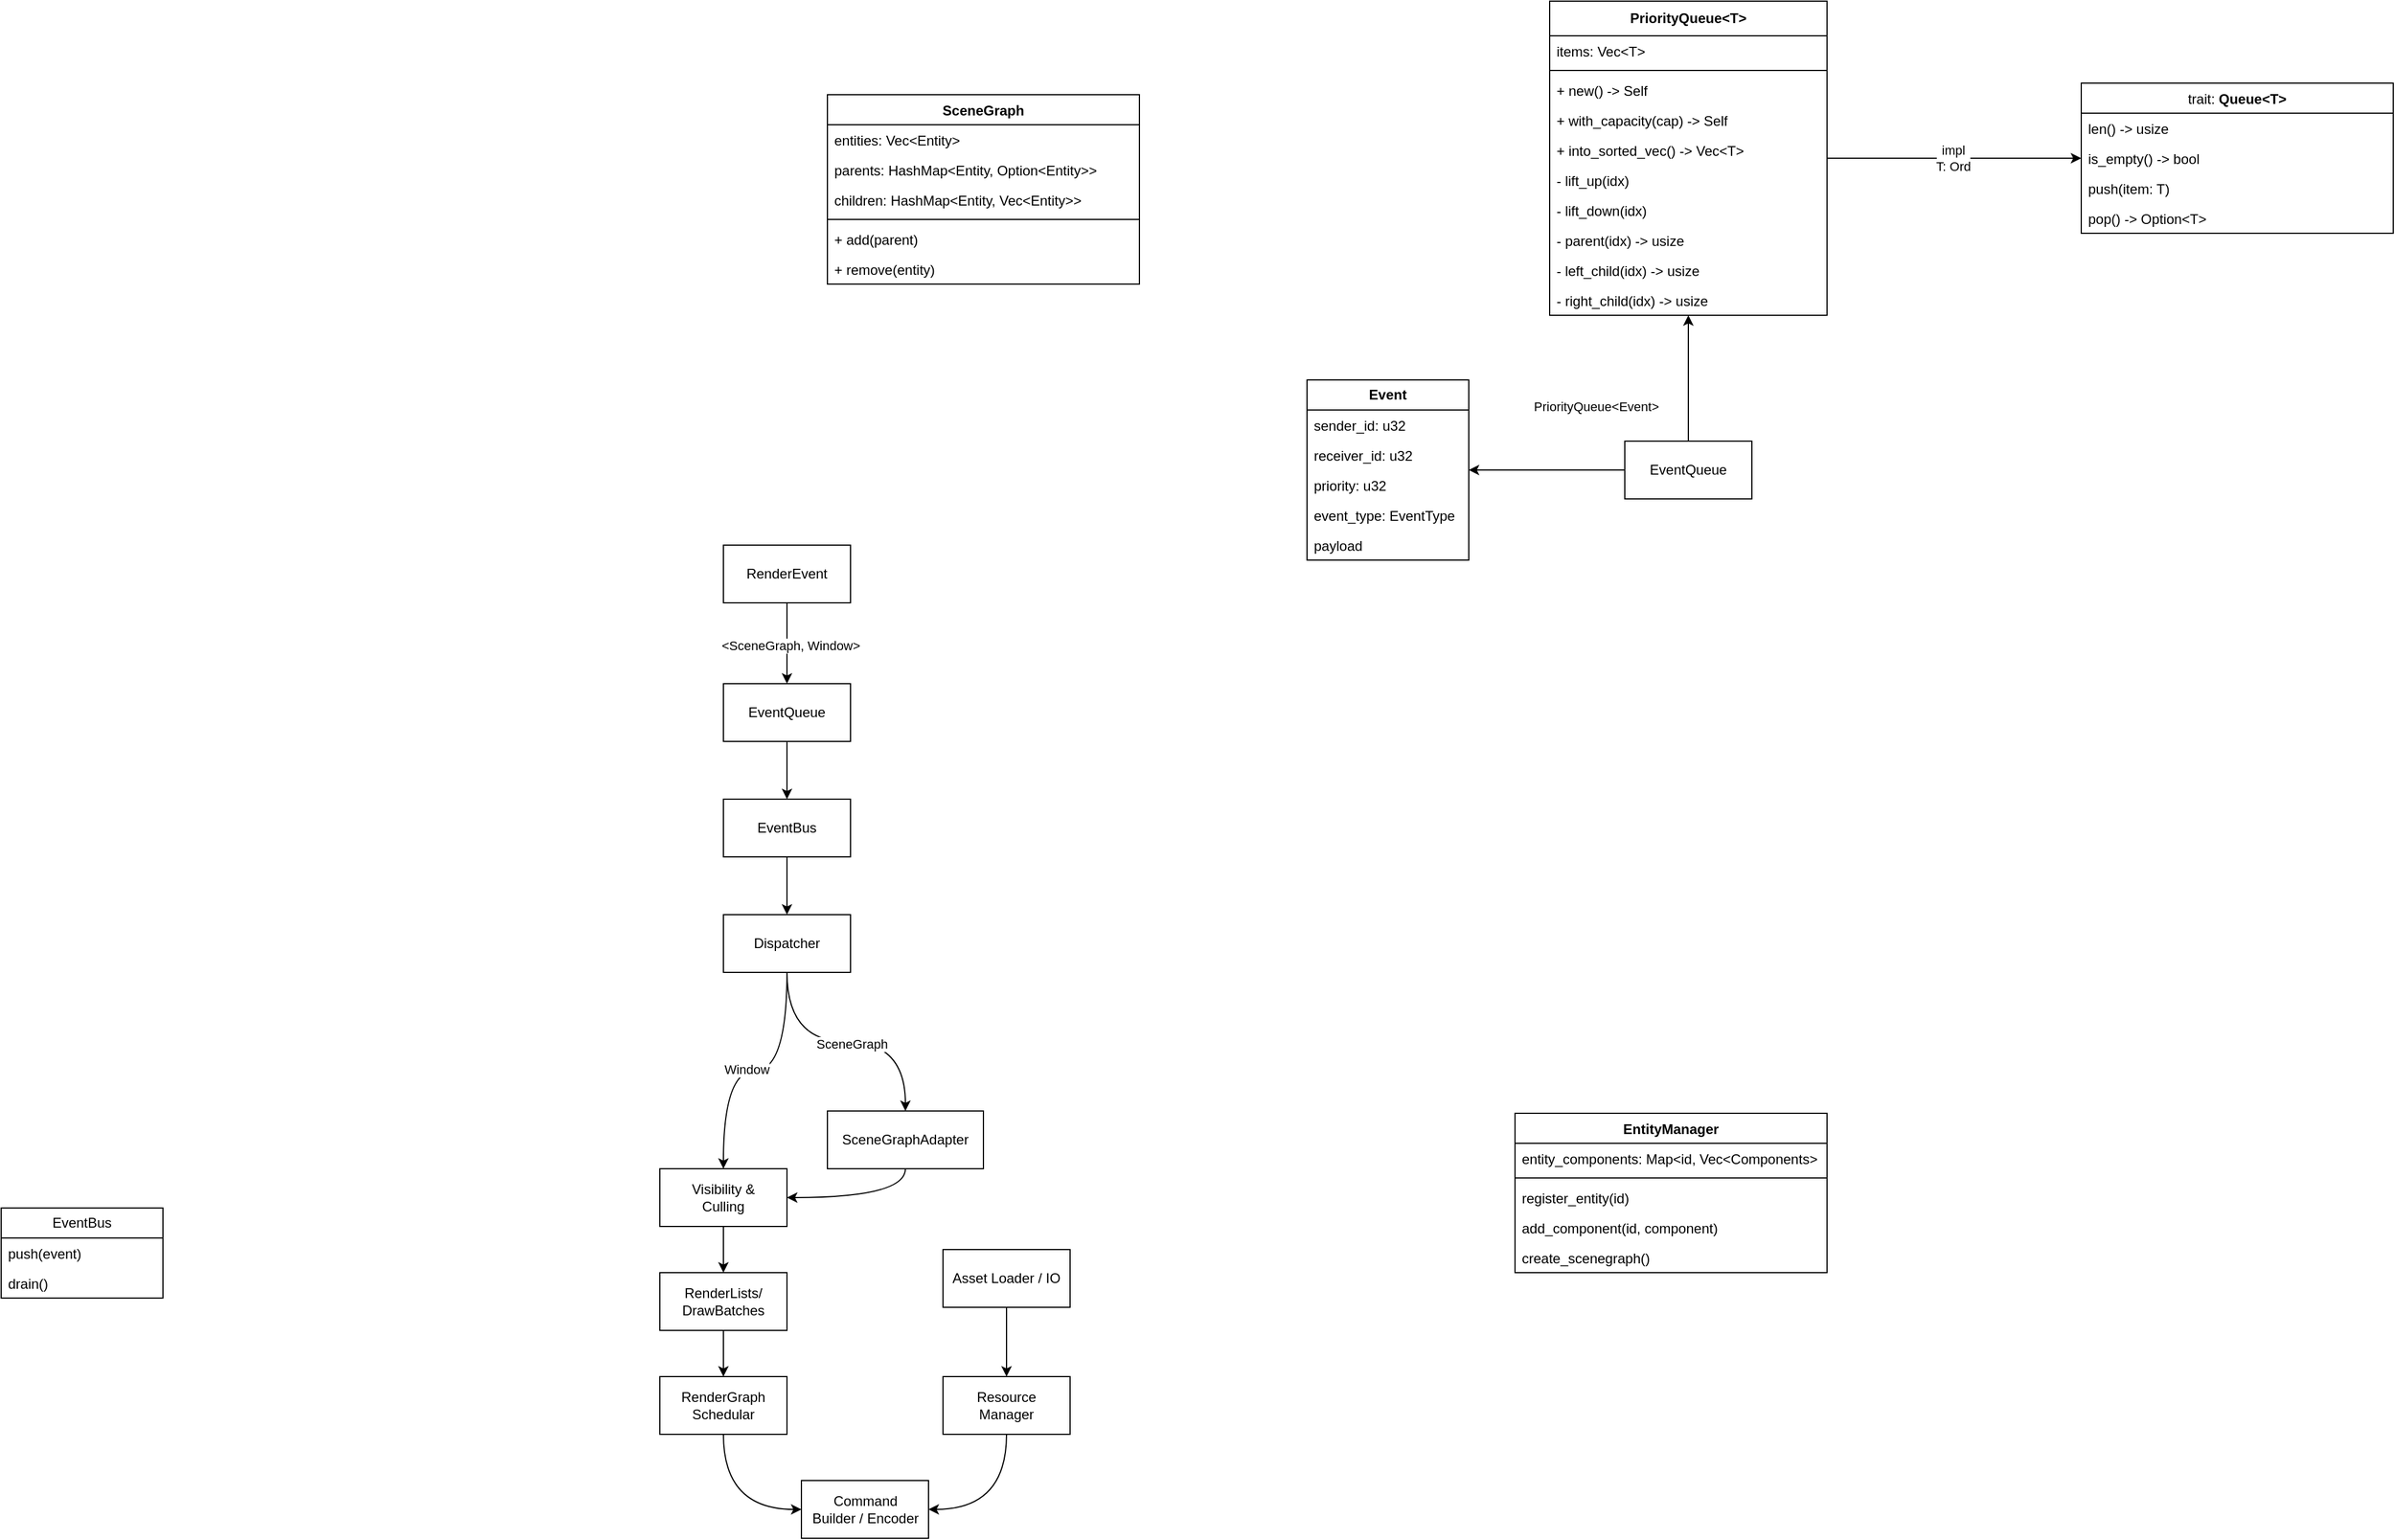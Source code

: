 <mxfile version="28.2.1">
  <diagram name="Page-1" id="SgjVkiHpOriX0zcrWdsi">
    <mxGraphModel dx="3227" dy="2580" grid="1" gridSize="10" guides="1" tooltips="1" connect="1" arrows="1" fold="1" page="1" pageScale="1" pageWidth="850" pageHeight="1100" math="0" shadow="0">
      <root>
        <mxCell id="0" />
        <mxCell id="1" parent="0" />
        <mxCell id="oiWjbPKBmij4qANT0MO2-24" style="edgeStyle=orthogonalEdgeStyle;rounded=0;orthogonalLoop=1;jettySize=auto;html=1;entryX=0.5;entryY=0;entryDx=0;entryDy=0;curved=1;exitX=0.5;exitY=1;exitDx=0;exitDy=0;" parent="1" source="oiWjbPKBmij4qANT0MO2-85" target="oiWjbPKBmij4qANT0MO2-21" edge="1">
          <mxGeometry relative="1" as="geometry">
            <mxPoint x="210" y="410" as="sourcePoint" />
          </mxGeometry>
        </mxCell>
        <mxCell id="oiWjbPKBmij4qANT0MO2-28" value="SceneGraph" style="edgeLabel;html=1;align=center;verticalAlign=middle;resizable=0;points=[];" parent="oiWjbPKBmij4qANT0MO2-24" vertex="1" connectable="0">
          <mxGeometry x="0.041" y="-2" relative="1" as="geometry">
            <mxPoint as="offset" />
          </mxGeometry>
        </mxCell>
        <mxCell id="oiWjbPKBmij4qANT0MO2-25" style="edgeStyle=orthogonalEdgeStyle;rounded=0;orthogonalLoop=1;jettySize=auto;html=1;exitX=0.5;exitY=1;exitDx=0;exitDy=0;entryX=0.5;entryY=0;entryDx=0;entryDy=0;curved=1;" parent="1" source="oiWjbPKBmij4qANT0MO2-85" target="oiWjbPKBmij4qANT0MO2-23" edge="1">
          <mxGeometry relative="1" as="geometry">
            <mxPoint x="210" y="410" as="sourcePoint" />
          </mxGeometry>
        </mxCell>
        <mxCell id="oiWjbPKBmij4qANT0MO2-27" value="Window" style="edgeLabel;html=1;align=center;verticalAlign=middle;resizable=0;points=[];" parent="oiWjbPKBmij4qANT0MO2-25" vertex="1" connectable="0">
          <mxGeometry x="0.07" y="-1" relative="1" as="geometry">
            <mxPoint as="offset" />
          </mxGeometry>
        </mxCell>
        <mxCell id="oiWjbPKBmij4qANT0MO2-26" style="edgeStyle=orthogonalEdgeStyle;rounded=0;orthogonalLoop=1;jettySize=auto;html=1;exitX=0.5;exitY=1;exitDx=0;exitDy=0;entryX=1;entryY=0.5;entryDx=0;entryDy=0;curved=1;" parent="1" source="oiWjbPKBmij4qANT0MO2-21" target="oiWjbPKBmij4qANT0MO2-23" edge="1">
          <mxGeometry relative="1" as="geometry" />
        </mxCell>
        <mxCell id="oiWjbPKBmij4qANT0MO2-21" value="SceneGraphAdapter" style="html=1;whiteSpace=wrap;" parent="1" vertex="1">
          <mxGeometry x="245" y="510" width="135" height="50" as="geometry" />
        </mxCell>
        <mxCell id="oiWjbPKBmij4qANT0MO2-30" style="edgeStyle=orthogonalEdgeStyle;rounded=0;orthogonalLoop=1;jettySize=auto;html=1;exitX=0.5;exitY=1;exitDx=0;exitDy=0;entryX=0.5;entryY=0;entryDx=0;entryDy=0;" parent="1" source="oiWjbPKBmij4qANT0MO2-23" target="oiWjbPKBmij4qANT0MO2-29" edge="1">
          <mxGeometry relative="1" as="geometry" />
        </mxCell>
        <mxCell id="oiWjbPKBmij4qANT0MO2-23" value="&lt;div&gt;Visibility &amp;amp;&lt;/div&gt;&lt;div&gt;Culling&lt;/div&gt;" style="html=1;whiteSpace=wrap;" parent="1" vertex="1">
          <mxGeometry x="100" y="560" width="110" height="50" as="geometry" />
        </mxCell>
        <mxCell id="oiWjbPKBmij4qANT0MO2-32" style="edgeStyle=orthogonalEdgeStyle;rounded=0;orthogonalLoop=1;jettySize=auto;html=1;exitX=0.5;exitY=1;exitDx=0;exitDy=0;entryX=0.5;entryY=0;entryDx=0;entryDy=0;" parent="1" source="oiWjbPKBmij4qANT0MO2-29" target="oiWjbPKBmij4qANT0MO2-31" edge="1">
          <mxGeometry relative="1" as="geometry" />
        </mxCell>
        <mxCell id="oiWjbPKBmij4qANT0MO2-29" value="&lt;div&gt;RenderLists/&lt;/div&gt;&lt;div&gt;DrawBatches&lt;/div&gt;" style="html=1;whiteSpace=wrap;" parent="1" vertex="1">
          <mxGeometry x="100" y="650" width="110" height="50" as="geometry" />
        </mxCell>
        <mxCell id="oiWjbPKBmij4qANT0MO2-35" style="edgeStyle=orthogonalEdgeStyle;rounded=0;orthogonalLoop=1;jettySize=auto;html=1;exitX=0.5;exitY=1;exitDx=0;exitDy=0;entryX=0;entryY=0.5;entryDx=0;entryDy=0;curved=1;" parent="1" source="oiWjbPKBmij4qANT0MO2-31" target="oiWjbPKBmij4qANT0MO2-34" edge="1">
          <mxGeometry relative="1" as="geometry" />
        </mxCell>
        <mxCell id="oiWjbPKBmij4qANT0MO2-31" value="&lt;div&gt;RenderGraph&lt;/div&gt;&lt;div&gt;Schedular&lt;/div&gt;" style="html=1;whiteSpace=wrap;" parent="1" vertex="1">
          <mxGeometry x="100" y="740" width="110" height="50" as="geometry" />
        </mxCell>
        <mxCell id="oiWjbPKBmij4qANT0MO2-41" style="edgeStyle=orthogonalEdgeStyle;rounded=0;orthogonalLoop=1;jettySize=auto;html=1;exitX=0.5;exitY=1;exitDx=0;exitDy=0;entryX=1;entryY=0.5;entryDx=0;entryDy=0;curved=1;" parent="1" source="oiWjbPKBmij4qANT0MO2-33" target="oiWjbPKBmij4qANT0MO2-34" edge="1">
          <mxGeometry relative="1" as="geometry" />
        </mxCell>
        <mxCell id="oiWjbPKBmij4qANT0MO2-33" value="&lt;div&gt;Resource&lt;/div&gt;&lt;div&gt;Manager&lt;/div&gt;" style="html=1;whiteSpace=wrap;" parent="1" vertex="1">
          <mxGeometry x="345" y="740" width="110" height="50" as="geometry" />
        </mxCell>
        <mxCell id="oiWjbPKBmij4qANT0MO2-34" value="&lt;div&gt;Command&lt;/div&gt;&lt;div&gt;Builder / Encoder&lt;/div&gt;" style="html=1;whiteSpace=wrap;" parent="1" vertex="1">
          <mxGeometry x="222.5" y="830" width="110" height="50" as="geometry" />
        </mxCell>
        <mxCell id="oiWjbPKBmij4qANT0MO2-42" style="edgeStyle=orthogonalEdgeStyle;rounded=0;orthogonalLoop=1;jettySize=auto;html=1;exitX=0.5;exitY=1;exitDx=0;exitDy=0;entryX=0.5;entryY=0;entryDx=0;entryDy=0;" parent="1" source="oiWjbPKBmij4qANT0MO2-40" target="oiWjbPKBmij4qANT0MO2-33" edge="1">
          <mxGeometry relative="1" as="geometry" />
        </mxCell>
        <mxCell id="oiWjbPKBmij4qANT0MO2-40" value="Asset Loader / IO" style="html=1;whiteSpace=wrap;" parent="1" vertex="1">
          <mxGeometry x="345" y="630" width="110" height="50" as="geometry" />
        </mxCell>
        <mxCell id="oiWjbPKBmij4qANT0MO2-43" value="&lt;b&gt;Event&lt;/b&gt;" style="swimlane;fontStyle=0;childLayout=stackLayout;horizontal=1;startSize=26;fillColor=none;horizontalStack=0;resizeParent=1;resizeParentMax=0;resizeLast=0;collapsible=1;marginBottom=0;whiteSpace=wrap;html=1;" parent="1" vertex="1">
          <mxGeometry x="660" y="-123" width="140" height="156" as="geometry" />
        </mxCell>
        <mxCell id="oiWjbPKBmij4qANT0MO2-44" value="sender_id: u32" style="text;strokeColor=none;fillColor=none;align=left;verticalAlign=top;spacingLeft=4;spacingRight=4;overflow=hidden;rotatable=0;points=[[0,0.5],[1,0.5]];portConstraint=eastwest;whiteSpace=wrap;html=1;" parent="oiWjbPKBmij4qANT0MO2-43" vertex="1">
          <mxGeometry y="26" width="140" height="26" as="geometry" />
        </mxCell>
        <mxCell id="oiWjbPKBmij4qANT0MO2-45" value="&lt;div&gt;receiver_id: u32&lt;/div&gt;" style="text;strokeColor=none;fillColor=none;align=left;verticalAlign=top;spacingLeft=4;spacingRight=4;overflow=hidden;rotatable=0;points=[[0,0.5],[1,0.5]];portConstraint=eastwest;whiteSpace=wrap;html=1;" parent="oiWjbPKBmij4qANT0MO2-43" vertex="1">
          <mxGeometry y="52" width="140" height="26" as="geometry" />
        </mxCell>
        <mxCell id="oiWjbPKBmij4qANT0MO2-46" value="&lt;div&gt;priority: u32&lt;/div&gt;" style="text;strokeColor=none;fillColor=none;align=left;verticalAlign=top;spacingLeft=4;spacingRight=4;overflow=hidden;rotatable=0;points=[[0,0.5],[1,0.5]];portConstraint=eastwest;whiteSpace=wrap;html=1;" parent="oiWjbPKBmij4qANT0MO2-43" vertex="1">
          <mxGeometry y="78" width="140" height="26" as="geometry" />
        </mxCell>
        <mxCell id="oiWjbPKBmij4qANT0MO2-51" value="event_type: EventType" style="text;strokeColor=none;fillColor=none;align=left;verticalAlign=top;spacingLeft=4;spacingRight=4;overflow=hidden;rotatable=0;points=[[0,0.5],[1,0.5]];portConstraint=eastwest;whiteSpace=wrap;html=1;" parent="oiWjbPKBmij4qANT0MO2-43" vertex="1">
          <mxGeometry y="104" width="140" height="26" as="geometry" />
        </mxCell>
        <mxCell id="oiWjbPKBmij4qANT0MO2-52" value="payload" style="text;strokeColor=none;fillColor=none;align=left;verticalAlign=top;spacingLeft=4;spacingRight=4;overflow=hidden;rotatable=0;points=[[0,0.5],[1,0.5]];portConstraint=eastwest;whiteSpace=wrap;html=1;" parent="oiWjbPKBmij4qANT0MO2-43" vertex="1">
          <mxGeometry y="130" width="140" height="26" as="geometry" />
        </mxCell>
        <mxCell id="oiWjbPKBmij4qANT0MO2-91" style="edgeStyle=orthogonalEdgeStyle;rounded=0;orthogonalLoop=1;jettySize=auto;html=1;exitX=0.5;exitY=1;exitDx=0;exitDy=0;entryX=0.5;entryY=0;entryDx=0;entryDy=0;" parent="1" source="c7YChy65UK7itfgcdQi3-41" target="oiWjbPKBmij4qANT0MO2-89" edge="1">
          <mxGeometry relative="1" as="geometry">
            <mxPoint x="210" y="190" as="sourcePoint" />
          </mxGeometry>
        </mxCell>
        <mxCell id="oiWjbPKBmij4qANT0MO2-72" style="edgeStyle=orthogonalEdgeStyle;rounded=0;orthogonalLoop=1;jettySize=auto;html=1;entryX=0.5;entryY=0;entryDx=0;entryDy=0;exitX=0.5;exitY=1;exitDx=0;exitDy=0;" parent="1" source="oiWjbPKBmij4qANT0MO2-89" target="oiWjbPKBmij4qANT0MO2-85" edge="1">
          <mxGeometry relative="1" as="geometry">
            <mxPoint x="210" y="57" as="sourcePoint" />
            <mxPoint x="210" y="160" as="targetPoint" />
          </mxGeometry>
        </mxCell>
        <mxCell id="oiWjbPKBmij4qANT0MO2-85" value="Dispatcher" style="html=1;whiteSpace=wrap;" parent="1" vertex="1">
          <mxGeometry x="155" y="340" width="110" height="50" as="geometry" />
        </mxCell>
        <mxCell id="oiWjbPKBmij4qANT0MO2-86" value="EventBus" style="swimlane;fontStyle=0;childLayout=stackLayout;horizontal=1;startSize=26;fillColor=none;horizontalStack=0;resizeParent=1;resizeParentMax=0;resizeLast=0;collapsible=1;marginBottom=0;whiteSpace=wrap;html=1;" parent="1" vertex="1">
          <mxGeometry x="-470" y="594" width="140" height="78" as="geometry" />
        </mxCell>
        <mxCell id="oiWjbPKBmij4qANT0MO2-87" value="push(event)" style="text;strokeColor=none;fillColor=none;align=left;verticalAlign=top;spacingLeft=4;spacingRight=4;overflow=hidden;rotatable=0;points=[[0,0.5],[1,0.5]];portConstraint=eastwest;whiteSpace=wrap;html=1;" parent="oiWjbPKBmij4qANT0MO2-86" vertex="1">
          <mxGeometry y="26" width="140" height="26" as="geometry" />
        </mxCell>
        <mxCell id="oiWjbPKBmij4qANT0MO2-88" value="drain()" style="text;strokeColor=none;fillColor=none;align=left;verticalAlign=top;spacingLeft=4;spacingRight=4;overflow=hidden;rotatable=0;points=[[0,0.5],[1,0.5]];portConstraint=eastwest;whiteSpace=wrap;html=1;" parent="oiWjbPKBmij4qANT0MO2-86" vertex="1">
          <mxGeometry y="52" width="140" height="26" as="geometry" />
        </mxCell>
        <mxCell id="oiWjbPKBmij4qANT0MO2-89" value="EventBus" style="html=1;whiteSpace=wrap;" parent="1" vertex="1">
          <mxGeometry x="155" y="240" width="110" height="50" as="geometry" />
        </mxCell>
        <mxCell id="oiWjbPKBmij4qANT0MO2-93" style="edgeStyle=orthogonalEdgeStyle;rounded=0;orthogonalLoop=1;jettySize=auto;html=1;exitX=0.5;exitY=1;exitDx=0;exitDy=0;entryX=0.5;entryY=0;entryDx=0;entryDy=0;" parent="1" source="oiWjbPKBmij4qANT0MO2-92" target="c7YChy65UK7itfgcdQi3-41" edge="1">
          <mxGeometry relative="1" as="geometry">
            <mxPoint x="210" y="140" as="targetPoint" />
          </mxGeometry>
        </mxCell>
        <mxCell id="oiWjbPKBmij4qANT0MO2-94" value="&amp;lt;SceneGraph, Window&amp;gt;" style="edgeLabel;html=1;align=center;verticalAlign=middle;resizable=0;points=[];" parent="oiWjbPKBmij4qANT0MO2-93" vertex="1" connectable="0">
          <mxGeometry x="0.054" y="3" relative="1" as="geometry">
            <mxPoint as="offset" />
          </mxGeometry>
        </mxCell>
        <mxCell id="oiWjbPKBmij4qANT0MO2-92" value="RenderEvent" style="html=1;whiteSpace=wrap;" parent="1" vertex="1">
          <mxGeometry x="155" y="20" width="110" height="50" as="geometry" />
        </mxCell>
        <mxCell id="oiWjbPKBmij4qANT0MO2-95" value="EntityManager" style="swimlane;fontStyle=1;align=center;verticalAlign=top;childLayout=stackLayout;horizontal=1;startSize=26;horizontalStack=0;resizeParent=1;resizeParentMax=0;resizeLast=0;collapsible=1;marginBottom=0;whiteSpace=wrap;html=1;" parent="1" vertex="1">
          <mxGeometry x="840" y="512" width="270" height="138" as="geometry" />
        </mxCell>
        <mxCell id="oiWjbPKBmij4qANT0MO2-96" value="entity_components: Map&amp;lt;id, Vec&amp;lt;Components&amp;gt;" style="text;strokeColor=none;fillColor=none;align=left;verticalAlign=top;spacingLeft=4;spacingRight=4;overflow=hidden;rotatable=0;points=[[0,0.5],[1,0.5]];portConstraint=eastwest;whiteSpace=wrap;html=1;" parent="oiWjbPKBmij4qANT0MO2-95" vertex="1">
          <mxGeometry y="26" width="270" height="26" as="geometry" />
        </mxCell>
        <mxCell id="oiWjbPKBmij4qANT0MO2-97" value="" style="line;strokeWidth=1;fillColor=none;align=left;verticalAlign=middle;spacingTop=-1;spacingLeft=3;spacingRight=3;rotatable=0;labelPosition=right;points=[];portConstraint=eastwest;strokeColor=inherit;" parent="oiWjbPKBmij4qANT0MO2-95" vertex="1">
          <mxGeometry y="52" width="270" height="8" as="geometry" />
        </mxCell>
        <mxCell id="oiWjbPKBmij4qANT0MO2-98" value="register_entity(id)" style="text;strokeColor=none;fillColor=none;align=left;verticalAlign=top;spacingLeft=4;spacingRight=4;overflow=hidden;rotatable=0;points=[[0,0.5],[1,0.5]];portConstraint=eastwest;whiteSpace=wrap;html=1;" parent="oiWjbPKBmij4qANT0MO2-95" vertex="1">
          <mxGeometry y="60" width="270" height="26" as="geometry" />
        </mxCell>
        <mxCell id="oiWjbPKBmij4qANT0MO2-99" value="add_component(id, component)" style="text;strokeColor=none;fillColor=none;align=left;verticalAlign=top;spacingLeft=4;spacingRight=4;overflow=hidden;rotatable=0;points=[[0,0.5],[1,0.5]];portConstraint=eastwest;whiteSpace=wrap;html=1;" parent="oiWjbPKBmij4qANT0MO2-95" vertex="1">
          <mxGeometry y="86" width="270" height="26" as="geometry" />
        </mxCell>
        <mxCell id="oiWjbPKBmij4qANT0MO2-100" value="create_scenegraph()" style="text;strokeColor=none;fillColor=none;align=left;verticalAlign=top;spacingLeft=4;spacingRight=4;overflow=hidden;rotatable=0;points=[[0,0.5],[1,0.5]];portConstraint=eastwest;whiteSpace=wrap;html=1;" parent="oiWjbPKBmij4qANT0MO2-95" vertex="1">
          <mxGeometry y="112" width="270" height="26" as="geometry" />
        </mxCell>
        <mxCell id="c7YChy65UK7itfgcdQi3-76" style="edgeStyle=orthogonalEdgeStyle;rounded=0;orthogonalLoop=1;jettySize=auto;html=1;" edge="1" parent="1" source="c7YChy65UK7itfgcdQi3-21" target="c7YChy65UK7itfgcdQi3-64">
          <mxGeometry relative="1" as="geometry" />
        </mxCell>
        <mxCell id="c7YChy65UK7itfgcdQi3-77" value="&lt;div&gt;impl&lt;/div&gt;T: Ord" style="edgeLabel;html=1;align=center;verticalAlign=middle;resizable=0;points=[];" vertex="1" connectable="0" parent="c7YChy65UK7itfgcdQi3-76">
          <mxGeometry x="-0.015" relative="1" as="geometry">
            <mxPoint as="offset" />
          </mxGeometry>
        </mxCell>
        <mxCell id="c7YChy65UK7itfgcdQi3-21" value="&lt;div&gt;&lt;b&gt;PriorityQueue&amp;lt;T&amp;gt;&lt;/b&gt;&lt;/div&gt;" style="swimlane;fontStyle=0;childLayout=stackLayout;horizontal=1;startSize=30;fillColor=none;horizontalStack=0;resizeParent=1;resizeParentMax=0;resizeLast=0;collapsible=1;marginBottom=0;whiteSpace=wrap;html=1;" vertex="1" parent="1">
          <mxGeometry x="870" y="-451" width="240" height="272" as="geometry" />
        </mxCell>
        <mxCell id="c7YChy65UK7itfgcdQi3-62" value="items: Vec&amp;lt;T&amp;gt;" style="text;strokeColor=none;fillColor=none;align=left;verticalAlign=top;spacingLeft=4;spacingRight=4;overflow=hidden;rotatable=0;points=[[0,0.5],[1,0.5]];portConstraint=eastwest;whiteSpace=wrap;html=1;" vertex="1" parent="c7YChy65UK7itfgcdQi3-21">
          <mxGeometry y="30" width="240" height="26" as="geometry" />
        </mxCell>
        <mxCell id="c7YChy65UK7itfgcdQi3-61" value="" style="line;strokeWidth=1;fillColor=none;align=left;verticalAlign=middle;spacingTop=-1;spacingLeft=3;spacingRight=3;rotatable=0;labelPosition=right;points=[];portConstraint=eastwest;strokeColor=inherit;" vertex="1" parent="c7YChy65UK7itfgcdQi3-21">
          <mxGeometry y="56" width="240" height="8" as="geometry" />
        </mxCell>
        <mxCell id="c7YChy65UK7itfgcdQi3-25" value="+ new() -&amp;gt; Self" style="text;strokeColor=none;fillColor=none;align=left;verticalAlign=top;spacingLeft=4;spacingRight=4;overflow=hidden;rotatable=0;points=[[0,0.5],[1,0.5]];portConstraint=eastwest;whiteSpace=wrap;html=1;" vertex="1" parent="c7YChy65UK7itfgcdQi3-21">
          <mxGeometry y="64" width="240" height="26" as="geometry" />
        </mxCell>
        <mxCell id="c7YChy65UK7itfgcdQi3-24" value="+ with_capacity(cap) -&amp;gt; Self" style="text;strokeColor=none;fillColor=none;align=left;verticalAlign=top;spacingLeft=4;spacingRight=4;overflow=hidden;rotatable=0;points=[[0,0.5],[1,0.5]];portConstraint=eastwest;whiteSpace=wrap;html=1;" vertex="1" parent="c7YChy65UK7itfgcdQi3-21">
          <mxGeometry y="90" width="240" height="26" as="geometry" />
        </mxCell>
        <mxCell id="c7YChy65UK7itfgcdQi3-48" value="+ into_sorted_vec() -&amp;gt; Vec&amp;lt;T&amp;gt;" style="text;strokeColor=none;fillColor=none;align=left;verticalAlign=top;spacingLeft=4;spacingRight=4;overflow=hidden;rotatable=0;points=[[0,0.5],[1,0.5]];portConstraint=eastwest;whiteSpace=wrap;html=1;" vertex="1" parent="c7YChy65UK7itfgcdQi3-21">
          <mxGeometry y="116" width="240" height="26" as="geometry" />
        </mxCell>
        <mxCell id="c7YChy65UK7itfgcdQi3-45" value="- lift_up(idx)" style="text;strokeColor=none;fillColor=none;align=left;verticalAlign=top;spacingLeft=4;spacingRight=4;overflow=hidden;rotatable=0;points=[[0,0.5],[1,0.5]];portConstraint=eastwest;whiteSpace=wrap;html=1;" vertex="1" parent="c7YChy65UK7itfgcdQi3-21">
          <mxGeometry y="142" width="240" height="26" as="geometry" />
        </mxCell>
        <mxCell id="c7YChy65UK7itfgcdQi3-47" value="- lift_down(idx)" style="text;strokeColor=none;fillColor=none;align=left;verticalAlign=top;spacingLeft=4;spacingRight=4;overflow=hidden;rotatable=0;points=[[0,0.5],[1,0.5]];portConstraint=eastwest;whiteSpace=wrap;html=1;" vertex="1" parent="c7YChy65UK7itfgcdQi3-21">
          <mxGeometry y="168" width="240" height="26" as="geometry" />
        </mxCell>
        <mxCell id="c7YChy65UK7itfgcdQi3-49" value="- parent(idx) -&amp;gt; usize" style="text;strokeColor=none;fillColor=none;align=left;verticalAlign=top;spacingLeft=4;spacingRight=4;overflow=hidden;rotatable=0;points=[[0,0.5],[1,0.5]];portConstraint=eastwest;whiteSpace=wrap;html=1;" vertex="1" parent="c7YChy65UK7itfgcdQi3-21">
          <mxGeometry y="194" width="240" height="26" as="geometry" />
        </mxCell>
        <mxCell id="c7YChy65UK7itfgcdQi3-50" value="- left_child(idx) -&amp;gt; usize" style="text;strokeColor=none;fillColor=none;align=left;verticalAlign=top;spacingLeft=4;spacingRight=4;overflow=hidden;rotatable=0;points=[[0,0.5],[1,0.5]];portConstraint=eastwest;whiteSpace=wrap;html=1;" vertex="1" parent="c7YChy65UK7itfgcdQi3-21">
          <mxGeometry y="220" width="240" height="26" as="geometry" />
        </mxCell>
        <mxCell id="c7YChy65UK7itfgcdQi3-51" value="- right_child(idx) -&amp;gt; usize" style="text;strokeColor=none;fillColor=none;align=left;verticalAlign=top;spacingLeft=4;spacingRight=4;overflow=hidden;rotatable=0;points=[[0,0.5],[1,0.5]];portConstraint=eastwest;whiteSpace=wrap;html=1;" vertex="1" parent="c7YChy65UK7itfgcdQi3-21">
          <mxGeometry y="246" width="240" height="26" as="geometry" />
        </mxCell>
        <mxCell id="c7YChy65UK7itfgcdQi3-41" value="EventQueue" style="html=1;whiteSpace=wrap;" vertex="1" parent="1">
          <mxGeometry x="155" y="140" width="110" height="50" as="geometry" />
        </mxCell>
        <mxCell id="c7YChy65UK7itfgcdQi3-53" value="SceneGraph" style="swimlane;fontStyle=1;align=center;verticalAlign=top;childLayout=stackLayout;horizontal=1;startSize=26;horizontalStack=0;resizeParent=1;resizeParentMax=0;resizeLast=0;collapsible=1;marginBottom=0;whiteSpace=wrap;html=1;" vertex="1" parent="1">
          <mxGeometry x="245" y="-370" width="270" height="164" as="geometry" />
        </mxCell>
        <mxCell id="c7YChy65UK7itfgcdQi3-54" value="entities: Vec&amp;lt;Entity&amp;gt;" style="text;strokeColor=none;fillColor=none;align=left;verticalAlign=top;spacingLeft=4;spacingRight=4;overflow=hidden;rotatable=0;points=[[0,0.5],[1,0.5]];portConstraint=eastwest;whiteSpace=wrap;html=1;" vertex="1" parent="c7YChy65UK7itfgcdQi3-53">
          <mxGeometry y="26" width="270" height="26" as="geometry" />
        </mxCell>
        <mxCell id="c7YChy65UK7itfgcdQi3-59" value="parents: HashMap&amp;lt;Entity, Option&amp;lt;Entity&amp;gt;&amp;gt;" style="text;strokeColor=none;fillColor=none;align=left;verticalAlign=top;spacingLeft=4;spacingRight=4;overflow=hidden;rotatable=0;points=[[0,0.5],[1,0.5]];portConstraint=eastwest;whiteSpace=wrap;html=1;" vertex="1" parent="c7YChy65UK7itfgcdQi3-53">
          <mxGeometry y="52" width="270" height="26" as="geometry" />
        </mxCell>
        <mxCell id="c7YChy65UK7itfgcdQi3-60" value="children: HashMap&amp;lt;Entity, Vec&amp;lt;Entity&amp;gt;&amp;gt;" style="text;strokeColor=none;fillColor=none;align=left;verticalAlign=top;spacingLeft=4;spacingRight=4;overflow=hidden;rotatable=0;points=[[0,0.5],[1,0.5]];portConstraint=eastwest;whiteSpace=wrap;html=1;" vertex="1" parent="c7YChy65UK7itfgcdQi3-53">
          <mxGeometry y="78" width="270" height="26" as="geometry" />
        </mxCell>
        <mxCell id="c7YChy65UK7itfgcdQi3-55" value="" style="line;strokeWidth=1;fillColor=none;align=left;verticalAlign=middle;spacingTop=-1;spacingLeft=3;spacingRight=3;rotatable=0;labelPosition=right;points=[];portConstraint=eastwest;strokeColor=inherit;" vertex="1" parent="c7YChy65UK7itfgcdQi3-53">
          <mxGeometry y="104" width="270" height="8" as="geometry" />
        </mxCell>
        <mxCell id="c7YChy65UK7itfgcdQi3-56" value="+ add(parent)" style="text;strokeColor=none;fillColor=none;align=left;verticalAlign=top;spacingLeft=4;spacingRight=4;overflow=hidden;rotatable=0;points=[[0,0.5],[1,0.5]];portConstraint=eastwest;whiteSpace=wrap;html=1;" vertex="1" parent="c7YChy65UK7itfgcdQi3-53">
          <mxGeometry y="112" width="270" height="26" as="geometry" />
        </mxCell>
        <mxCell id="c7YChy65UK7itfgcdQi3-57" value="+ remove(entity)" style="text;strokeColor=none;fillColor=none;align=left;verticalAlign=top;spacingLeft=4;spacingRight=4;overflow=hidden;rotatable=0;points=[[0,0.5],[1,0.5]];portConstraint=eastwest;whiteSpace=wrap;html=1;" vertex="1" parent="c7YChy65UK7itfgcdQi3-53">
          <mxGeometry y="138" width="270" height="26" as="geometry" />
        </mxCell>
        <mxCell id="c7YChy65UK7itfgcdQi3-64" value="&lt;span style=&quot;font-weight: normal;&quot;&gt;trait:&lt;/span&gt; Queue&amp;lt;T&amp;gt;" style="swimlane;fontStyle=1;align=center;verticalAlign=top;childLayout=stackLayout;horizontal=1;startSize=26;horizontalStack=0;resizeParent=1;resizeParentMax=0;resizeLast=0;collapsible=1;marginBottom=0;whiteSpace=wrap;html=1;" vertex="1" parent="1">
          <mxGeometry x="1330" y="-380" width="270" height="130" as="geometry" />
        </mxCell>
        <mxCell id="c7YChy65UK7itfgcdQi3-69" value="len() -&amp;gt; usize" style="text;strokeColor=none;fillColor=none;align=left;verticalAlign=top;spacingLeft=4;spacingRight=4;overflow=hidden;rotatable=0;points=[[0,0.5],[1,0.5]];portConstraint=eastwest;whiteSpace=wrap;html=1;" vertex="1" parent="c7YChy65UK7itfgcdQi3-64">
          <mxGeometry y="26" width="270" height="26" as="geometry" />
        </mxCell>
        <mxCell id="c7YChy65UK7itfgcdQi3-70" value="is_empty() -&amp;gt; bool" style="text;strokeColor=none;fillColor=none;align=left;verticalAlign=top;spacingLeft=4;spacingRight=4;overflow=hidden;rotatable=0;points=[[0,0.5],[1,0.5]];portConstraint=eastwest;whiteSpace=wrap;html=1;" vertex="1" parent="c7YChy65UK7itfgcdQi3-64">
          <mxGeometry y="52" width="270" height="26" as="geometry" />
        </mxCell>
        <mxCell id="c7YChy65UK7itfgcdQi3-71" value="push(item: T)" style="text;strokeColor=none;fillColor=none;align=left;verticalAlign=top;spacingLeft=4;spacingRight=4;overflow=hidden;rotatable=0;points=[[0,0.5],[1,0.5]];portConstraint=eastwest;whiteSpace=wrap;html=1;" vertex="1" parent="c7YChy65UK7itfgcdQi3-64">
          <mxGeometry y="78" width="270" height="26" as="geometry" />
        </mxCell>
        <mxCell id="c7YChy65UK7itfgcdQi3-72" value="pop() -&amp;gt; Option&amp;lt;T&amp;gt;" style="text;strokeColor=none;fillColor=none;align=left;verticalAlign=top;spacingLeft=4;spacingRight=4;overflow=hidden;rotatable=0;points=[[0,0.5],[1,0.5]];portConstraint=eastwest;whiteSpace=wrap;html=1;" vertex="1" parent="c7YChy65UK7itfgcdQi3-64">
          <mxGeometry y="104" width="270" height="26" as="geometry" />
        </mxCell>
        <mxCell id="c7YChy65UK7itfgcdQi3-79" style="edgeStyle=orthogonalEdgeStyle;rounded=0;orthogonalLoop=1;jettySize=auto;html=1;" edge="1" parent="1" source="c7YChy65UK7itfgcdQi3-78" target="c7YChy65UK7itfgcdQi3-21">
          <mxGeometry relative="1" as="geometry" />
        </mxCell>
        <mxCell id="c7YChy65UK7itfgcdQi3-80" value="PriorityQueue&amp;lt;Event&amp;gt;" style="edgeLabel;html=1;align=center;verticalAlign=middle;resizable=0;points=[];" vertex="1" connectable="0" parent="c7YChy65UK7itfgcdQi3-79">
          <mxGeometry x="0.063" y="2" relative="1" as="geometry">
            <mxPoint x="-78" y="28" as="offset" />
          </mxGeometry>
        </mxCell>
        <mxCell id="c7YChy65UK7itfgcdQi3-82" style="edgeStyle=orthogonalEdgeStyle;rounded=0;orthogonalLoop=1;jettySize=auto;html=1;" edge="1" parent="1" source="c7YChy65UK7itfgcdQi3-78" target="oiWjbPKBmij4qANT0MO2-43">
          <mxGeometry relative="1" as="geometry" />
        </mxCell>
        <mxCell id="c7YChy65UK7itfgcdQi3-78" value="EventQueue" style="html=1;whiteSpace=wrap;" vertex="1" parent="1">
          <mxGeometry x="935" y="-70" width="110" height="50" as="geometry" />
        </mxCell>
      </root>
    </mxGraphModel>
  </diagram>
</mxfile>
